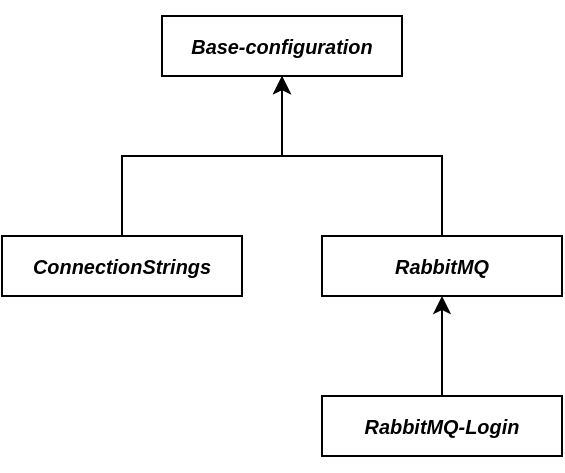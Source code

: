 <mxfile version="20.8.16" type="github">
  <diagram name="Page-1" id="22Nq_5IpWs1y-Xmv-Dux">
    <mxGraphModel dx="1077" dy="940" grid="1" gridSize="10" guides="1" tooltips="1" connect="1" arrows="1" fold="1" page="1" pageScale="1" pageWidth="850" pageHeight="1100" math="0" shadow="0">
      <root>
        <mxCell id="0" />
        <mxCell id="1" parent="0" />
        <mxCell id="IaUoNmnL33Bn5HJC1rTn-1" value="&lt;h5 dir=&quot;auto&quot;&gt;&lt;em&gt;Base-configuration&lt;/em&gt;&lt;/h5&gt;" style="rounded=0;whiteSpace=wrap;html=1;fontStyle=2" vertex="1" parent="1">
          <mxGeometry x="240" y="250" width="120" height="30" as="geometry" />
        </mxCell>
        <mxCell id="IaUoNmnL33Bn5HJC1rTn-5" value="" style="edgeStyle=orthogonalEdgeStyle;rounded=0;orthogonalLoop=1;jettySize=auto;html=1;fontStyle=2" edge="1" parent="1" source="IaUoNmnL33Bn5HJC1rTn-3" target="IaUoNmnL33Bn5HJC1rTn-4">
          <mxGeometry relative="1" as="geometry" />
        </mxCell>
        <mxCell id="IaUoNmnL33Bn5HJC1rTn-3" value="&lt;h5 dir=&quot;auto&quot;&gt;&lt;em&gt;RabbitMQ-Login&lt;/em&gt;&lt;/h5&gt;" style="rounded=0;whiteSpace=wrap;html=1;fontStyle=2" vertex="1" parent="1">
          <mxGeometry x="320" y="440" width="120" height="30" as="geometry" />
        </mxCell>
        <mxCell id="IaUoNmnL33Bn5HJC1rTn-7" style="edgeStyle=orthogonalEdgeStyle;rounded=0;orthogonalLoop=1;jettySize=auto;html=1;exitX=0.5;exitY=0;exitDx=0;exitDy=0;entryX=0.5;entryY=1;entryDx=0;entryDy=0;fontStyle=2" edge="1" parent="1" source="IaUoNmnL33Bn5HJC1rTn-4" target="IaUoNmnL33Bn5HJC1rTn-1">
          <mxGeometry relative="1" as="geometry">
            <Array as="points">
              <mxPoint x="380" y="320" />
              <mxPoint x="300" y="320" />
            </Array>
          </mxGeometry>
        </mxCell>
        <mxCell id="IaUoNmnL33Bn5HJC1rTn-4" value="&lt;h5 dir=&quot;auto&quot;&gt;&lt;em&gt;RabbitMQ&lt;/em&gt;&lt;/h5&gt;" style="rounded=0;whiteSpace=wrap;html=1;fontStyle=2" vertex="1" parent="1">
          <mxGeometry x="320" y="360" width="120" height="30" as="geometry" />
        </mxCell>
        <mxCell id="IaUoNmnL33Bn5HJC1rTn-8" style="edgeStyle=orthogonalEdgeStyle;rounded=0;orthogonalLoop=1;jettySize=auto;html=1;entryX=0.5;entryY=1;entryDx=0;entryDy=0;exitX=0.5;exitY=0;exitDx=0;exitDy=0;fontStyle=2" edge="1" parent="1" source="IaUoNmnL33Bn5HJC1rTn-6" target="IaUoNmnL33Bn5HJC1rTn-1">
          <mxGeometry relative="1" as="geometry">
            <mxPoint x="310" y="260" as="targetPoint" />
            <mxPoint x="230" y="330" as="sourcePoint" />
            <Array as="points">
              <mxPoint x="220" y="320" />
              <mxPoint x="300" y="320" />
            </Array>
          </mxGeometry>
        </mxCell>
        <mxCell id="IaUoNmnL33Bn5HJC1rTn-6" value="&lt;h5 dir=&quot;auto&quot;&gt;&lt;em&gt;ConnectionStrings &lt;/em&gt;&lt;/h5&gt;" style="rounded=0;whiteSpace=wrap;html=1;fontStyle=2" vertex="1" parent="1">
          <mxGeometry x="160" y="360" width="120" height="30" as="geometry" />
        </mxCell>
      </root>
    </mxGraphModel>
  </diagram>
</mxfile>
